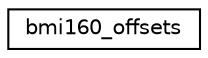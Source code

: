 digraph "Graphical Class Hierarchy"
{
  edge [fontname="Helvetica",fontsize="10",labelfontname="Helvetica",labelfontsize="10"];
  node [fontname="Helvetica",fontsize="10",shape=record];
  rankdir="LR";
  Node1 [label="bmi160_offsets",height=0.2,width=0.4,color="black", fillcolor="white", style="filled",URL="$structbmi160__offsets.html",tooltip="bmi160 accel gyro offsets "];
}
